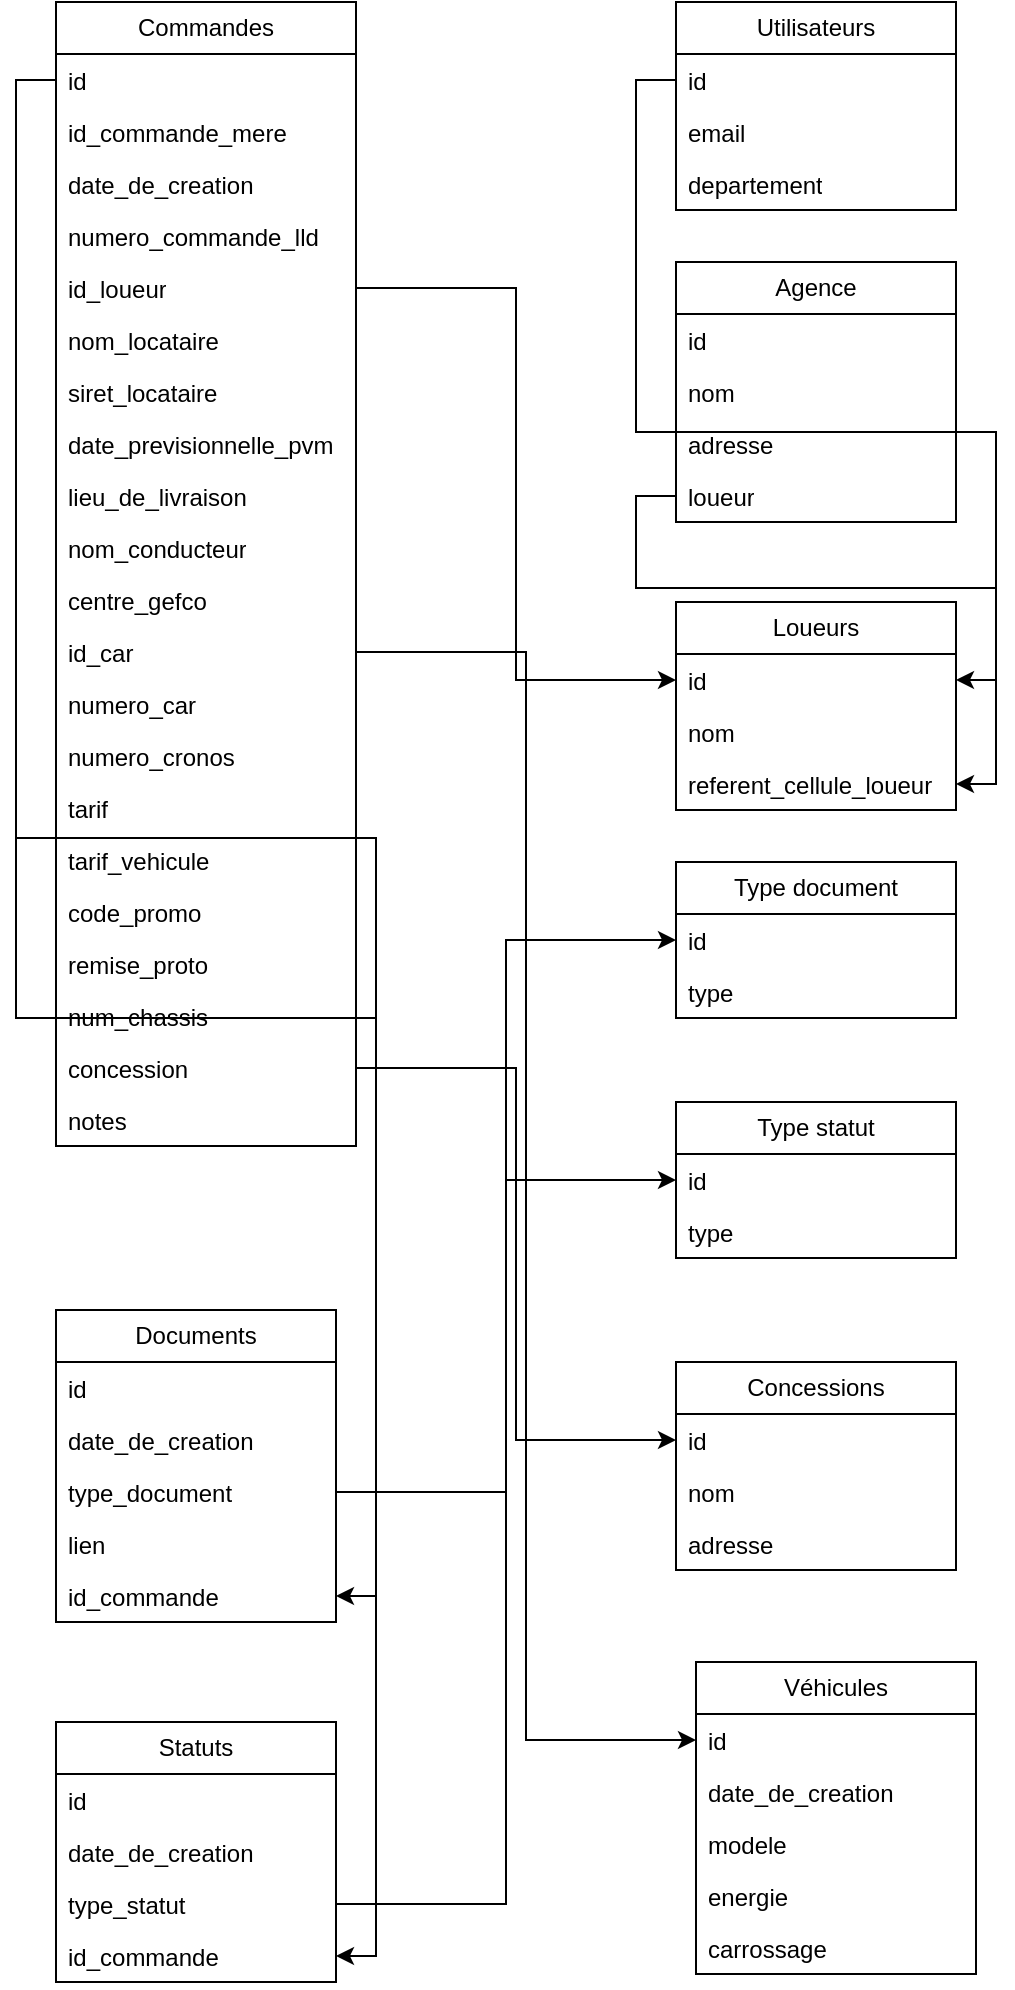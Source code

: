 <mxfile version="22.1.18" type="github">
  <diagram name="Page-1" id="jkWLAFzWvuRsSDfav_4S">
    <mxGraphModel dx="1750" dy="928" grid="1" gridSize="10" guides="1" tooltips="1" connect="1" arrows="1" fold="1" page="1" pageScale="1" pageWidth="827" pageHeight="1169" math="0" shadow="0">
      <root>
        <mxCell id="0" />
        <mxCell id="1" parent="0" />
        <mxCell id="tUUHWinZb-X6cQIz8bQ4-129" value="Commandes" style="swimlane;fontStyle=0;childLayout=stackLayout;horizontal=1;startSize=26;fillColor=none;horizontalStack=0;resizeParent=1;resizeParentMax=0;resizeLast=0;collapsible=1;marginBottom=0;whiteSpace=wrap;html=1;" vertex="1" parent="1">
          <mxGeometry x="40" y="10" width="150" height="572" as="geometry" />
        </mxCell>
        <mxCell id="tUUHWinZb-X6cQIz8bQ4-130" value="id" style="text;strokeColor=none;fillColor=none;align=left;verticalAlign=top;spacingLeft=4;spacingRight=4;overflow=hidden;rotatable=0;points=[[0,0.5],[1,0.5]];portConstraint=eastwest;whiteSpace=wrap;html=1;" vertex="1" parent="tUUHWinZb-X6cQIz8bQ4-129">
          <mxGeometry y="26" width="150" height="26" as="geometry" />
        </mxCell>
        <mxCell id="tUUHWinZb-X6cQIz8bQ4-190" value="id_commande_mere" style="text;strokeColor=none;fillColor=none;align=left;verticalAlign=top;spacingLeft=4;spacingRight=4;overflow=hidden;rotatable=0;points=[[0,0.5],[1,0.5]];portConstraint=eastwest;whiteSpace=wrap;html=1;" vertex="1" parent="tUUHWinZb-X6cQIz8bQ4-129">
          <mxGeometry y="52" width="150" height="26" as="geometry" />
        </mxCell>
        <mxCell id="tUUHWinZb-X6cQIz8bQ4-131" value="date_de_creation" style="text;strokeColor=none;fillColor=none;align=left;verticalAlign=top;spacingLeft=4;spacingRight=4;overflow=hidden;rotatable=0;points=[[0,0.5],[1,0.5]];portConstraint=eastwest;whiteSpace=wrap;html=1;" vertex="1" parent="tUUHWinZb-X6cQIz8bQ4-129">
          <mxGeometry y="78" width="150" height="26" as="geometry" />
        </mxCell>
        <mxCell id="tUUHWinZb-X6cQIz8bQ4-132" value="numero_commande_lld" style="text;strokeColor=none;fillColor=none;align=left;verticalAlign=top;spacingLeft=4;spacingRight=4;overflow=hidden;rotatable=0;points=[[0,0.5],[1,0.5]];portConstraint=eastwest;whiteSpace=wrap;html=1;" vertex="1" parent="tUUHWinZb-X6cQIz8bQ4-129">
          <mxGeometry y="104" width="150" height="26" as="geometry" />
        </mxCell>
        <mxCell id="tUUHWinZb-X6cQIz8bQ4-170" value="id_loueur" style="text;strokeColor=none;fillColor=none;align=left;verticalAlign=top;spacingLeft=4;spacingRight=4;overflow=hidden;rotatable=0;points=[[0,0.5],[1,0.5]];portConstraint=eastwest;whiteSpace=wrap;html=1;" vertex="1" parent="tUUHWinZb-X6cQIz8bQ4-129">
          <mxGeometry y="130" width="150" height="26" as="geometry" />
        </mxCell>
        <mxCell id="tUUHWinZb-X6cQIz8bQ4-169" value="nom_locataire" style="text;strokeColor=none;fillColor=none;align=left;verticalAlign=top;spacingLeft=4;spacingRight=4;overflow=hidden;rotatable=0;points=[[0,0.5],[1,0.5]];portConstraint=eastwest;whiteSpace=wrap;html=1;" vertex="1" parent="tUUHWinZb-X6cQIz8bQ4-129">
          <mxGeometry y="156" width="150" height="26" as="geometry" />
        </mxCell>
        <mxCell id="tUUHWinZb-X6cQIz8bQ4-175" value="siret_locataire" style="text;strokeColor=none;fillColor=none;align=left;verticalAlign=top;spacingLeft=4;spacingRight=4;overflow=hidden;rotatable=0;points=[[0,0.5],[1,0.5]];portConstraint=eastwest;whiteSpace=wrap;html=1;" vertex="1" parent="tUUHWinZb-X6cQIz8bQ4-129">
          <mxGeometry y="182" width="150" height="26" as="geometry" />
        </mxCell>
        <mxCell id="tUUHWinZb-X6cQIz8bQ4-168" value="date_previsionnelle_pvm" style="text;strokeColor=none;fillColor=none;align=left;verticalAlign=top;spacingLeft=4;spacingRight=4;overflow=hidden;rotatable=0;points=[[0,0.5],[1,0.5]];portConstraint=eastwest;whiteSpace=wrap;html=1;" vertex="1" parent="tUUHWinZb-X6cQIz8bQ4-129">
          <mxGeometry y="208" width="150" height="26" as="geometry" />
        </mxCell>
        <mxCell id="tUUHWinZb-X6cQIz8bQ4-174" value="lieu_de_livraison" style="text;strokeColor=none;fillColor=none;align=left;verticalAlign=top;spacingLeft=4;spacingRight=4;overflow=hidden;rotatable=0;points=[[0,0.5],[1,0.5]];portConstraint=eastwest;whiteSpace=wrap;html=1;" vertex="1" parent="tUUHWinZb-X6cQIz8bQ4-129">
          <mxGeometry y="234" width="150" height="26" as="geometry" />
        </mxCell>
        <mxCell id="tUUHWinZb-X6cQIz8bQ4-172" value="nom_conducteur" style="text;strokeColor=none;fillColor=none;align=left;verticalAlign=top;spacingLeft=4;spacingRight=4;overflow=hidden;rotatable=0;points=[[0,0.5],[1,0.5]];portConstraint=eastwest;whiteSpace=wrap;html=1;" vertex="1" parent="tUUHWinZb-X6cQIz8bQ4-129">
          <mxGeometry y="260" width="150" height="26" as="geometry" />
        </mxCell>
        <mxCell id="tUUHWinZb-X6cQIz8bQ4-183" value="centre_gefco" style="text;strokeColor=none;fillColor=none;align=left;verticalAlign=top;spacingLeft=4;spacingRight=4;overflow=hidden;rotatable=0;points=[[0,0.5],[1,0.5]];portConstraint=eastwest;whiteSpace=wrap;html=1;" vertex="1" parent="tUUHWinZb-X6cQIz8bQ4-129">
          <mxGeometry y="286" width="150" height="26" as="geometry" />
        </mxCell>
        <mxCell id="tUUHWinZb-X6cQIz8bQ4-182" value="id_car" style="text;strokeColor=none;fillColor=none;align=left;verticalAlign=top;spacingLeft=4;spacingRight=4;overflow=hidden;rotatable=0;points=[[0,0.5],[1,0.5]];portConstraint=eastwest;whiteSpace=wrap;html=1;" vertex="1" parent="tUUHWinZb-X6cQIz8bQ4-129">
          <mxGeometry y="312" width="150" height="26" as="geometry" />
        </mxCell>
        <mxCell id="tUUHWinZb-X6cQIz8bQ4-196" value="numero_car" style="text;strokeColor=none;fillColor=none;align=left;verticalAlign=top;spacingLeft=4;spacingRight=4;overflow=hidden;rotatable=0;points=[[0,0.5],[1,0.5]];portConstraint=eastwest;whiteSpace=wrap;html=1;" vertex="1" parent="tUUHWinZb-X6cQIz8bQ4-129">
          <mxGeometry y="338" width="150" height="26" as="geometry" />
        </mxCell>
        <mxCell id="tUUHWinZb-X6cQIz8bQ4-184" value="numero_cronos" style="text;strokeColor=none;fillColor=none;align=left;verticalAlign=top;spacingLeft=4;spacingRight=4;overflow=hidden;rotatable=0;points=[[0,0.5],[1,0.5]];portConstraint=eastwest;whiteSpace=wrap;html=1;" vertex="1" parent="tUUHWinZb-X6cQIz8bQ4-129">
          <mxGeometry y="364" width="150" height="26" as="geometry" />
        </mxCell>
        <mxCell id="tUUHWinZb-X6cQIz8bQ4-181" value="tarif" style="text;strokeColor=none;fillColor=none;align=left;verticalAlign=top;spacingLeft=4;spacingRight=4;overflow=hidden;rotatable=0;points=[[0,0.5],[1,0.5]];portConstraint=eastwest;whiteSpace=wrap;html=1;" vertex="1" parent="tUUHWinZb-X6cQIz8bQ4-129">
          <mxGeometry y="390" width="150" height="26" as="geometry" />
        </mxCell>
        <mxCell id="tUUHWinZb-X6cQIz8bQ4-180" value="tarif_vehicule" style="text;strokeColor=none;fillColor=none;align=left;verticalAlign=top;spacingLeft=4;spacingRight=4;overflow=hidden;rotatable=0;points=[[0,0.5],[1,0.5]];portConstraint=eastwest;whiteSpace=wrap;html=1;" vertex="1" parent="tUUHWinZb-X6cQIz8bQ4-129">
          <mxGeometry y="416" width="150" height="26" as="geometry" />
        </mxCell>
        <mxCell id="tUUHWinZb-X6cQIz8bQ4-179" value="code_promo" style="text;strokeColor=none;fillColor=none;align=left;verticalAlign=top;spacingLeft=4;spacingRight=4;overflow=hidden;rotatable=0;points=[[0,0.5],[1,0.5]];portConstraint=eastwest;whiteSpace=wrap;html=1;" vertex="1" parent="tUUHWinZb-X6cQIz8bQ4-129">
          <mxGeometry y="442" width="150" height="26" as="geometry" />
        </mxCell>
        <mxCell id="tUUHWinZb-X6cQIz8bQ4-178" value="remise_proto" style="text;strokeColor=none;fillColor=none;align=left;verticalAlign=top;spacingLeft=4;spacingRight=4;overflow=hidden;rotatable=0;points=[[0,0.5],[1,0.5]];portConstraint=eastwest;whiteSpace=wrap;html=1;" vertex="1" parent="tUUHWinZb-X6cQIz8bQ4-129">
          <mxGeometry y="468" width="150" height="26" as="geometry" />
        </mxCell>
        <mxCell id="tUUHWinZb-X6cQIz8bQ4-177" value="num_chassis" style="text;strokeColor=none;fillColor=none;align=left;verticalAlign=top;spacingLeft=4;spacingRight=4;overflow=hidden;rotatable=0;points=[[0,0.5],[1,0.5]];portConstraint=eastwest;whiteSpace=wrap;html=1;" vertex="1" parent="tUUHWinZb-X6cQIz8bQ4-129">
          <mxGeometry y="494" width="150" height="26" as="geometry" />
        </mxCell>
        <mxCell id="tUUHWinZb-X6cQIz8bQ4-191" value="concession" style="text;strokeColor=none;fillColor=none;align=left;verticalAlign=top;spacingLeft=4;spacingRight=4;overflow=hidden;rotatable=0;points=[[0,0.5],[1,0.5]];portConstraint=eastwest;whiteSpace=wrap;html=1;" vertex="1" parent="tUUHWinZb-X6cQIz8bQ4-129">
          <mxGeometry y="520" width="150" height="26" as="geometry" />
        </mxCell>
        <mxCell id="tUUHWinZb-X6cQIz8bQ4-176" value="notes" style="text;strokeColor=none;fillColor=none;align=left;verticalAlign=top;spacingLeft=4;spacingRight=4;overflow=hidden;rotatable=0;points=[[0,0.5],[1,0.5]];portConstraint=eastwest;whiteSpace=wrap;html=1;" vertex="1" parent="tUUHWinZb-X6cQIz8bQ4-129">
          <mxGeometry y="546" width="150" height="26" as="geometry" />
        </mxCell>
        <mxCell id="tUUHWinZb-X6cQIz8bQ4-133" value="Utilisateurs" style="swimlane;fontStyle=0;childLayout=stackLayout;horizontal=1;startSize=26;fillColor=none;horizontalStack=0;resizeParent=1;resizeParentMax=0;resizeLast=0;collapsible=1;marginBottom=0;whiteSpace=wrap;html=1;" vertex="1" parent="1">
          <mxGeometry x="350" y="10" width="140" height="104" as="geometry" />
        </mxCell>
        <mxCell id="tUUHWinZb-X6cQIz8bQ4-134" value="id" style="text;strokeColor=none;fillColor=none;align=left;verticalAlign=top;spacingLeft=4;spacingRight=4;overflow=hidden;rotatable=0;points=[[0,0.5],[1,0.5]];portConstraint=eastwest;whiteSpace=wrap;html=1;" vertex="1" parent="tUUHWinZb-X6cQIz8bQ4-133">
          <mxGeometry y="26" width="140" height="26" as="geometry" />
        </mxCell>
        <mxCell id="tUUHWinZb-X6cQIz8bQ4-135" value="email" style="text;strokeColor=none;fillColor=none;align=left;verticalAlign=top;spacingLeft=4;spacingRight=4;overflow=hidden;rotatable=0;points=[[0,0.5],[1,0.5]];portConstraint=eastwest;whiteSpace=wrap;html=1;" vertex="1" parent="tUUHWinZb-X6cQIz8bQ4-133">
          <mxGeometry y="52" width="140" height="26" as="geometry" />
        </mxCell>
        <mxCell id="tUUHWinZb-X6cQIz8bQ4-136" value="departement" style="text;strokeColor=none;fillColor=none;align=left;verticalAlign=top;spacingLeft=4;spacingRight=4;overflow=hidden;rotatable=0;points=[[0,0.5],[1,0.5]];portConstraint=eastwest;whiteSpace=wrap;html=1;" vertex="1" parent="tUUHWinZb-X6cQIz8bQ4-133">
          <mxGeometry y="78" width="140" height="26" as="geometry" />
        </mxCell>
        <mxCell id="tUUHWinZb-X6cQIz8bQ4-137" value="Loueurs" style="swimlane;fontStyle=0;childLayout=stackLayout;horizontal=1;startSize=26;fillColor=none;horizontalStack=0;resizeParent=1;resizeParentMax=0;resizeLast=0;collapsible=1;marginBottom=0;whiteSpace=wrap;html=1;" vertex="1" parent="1">
          <mxGeometry x="350" y="310" width="140" height="104" as="geometry" />
        </mxCell>
        <mxCell id="tUUHWinZb-X6cQIz8bQ4-138" value="id" style="text;strokeColor=none;fillColor=none;align=left;verticalAlign=top;spacingLeft=4;spacingRight=4;overflow=hidden;rotatable=0;points=[[0,0.5],[1,0.5]];portConstraint=eastwest;whiteSpace=wrap;html=1;" vertex="1" parent="tUUHWinZb-X6cQIz8bQ4-137">
          <mxGeometry y="26" width="140" height="26" as="geometry" />
        </mxCell>
        <mxCell id="tUUHWinZb-X6cQIz8bQ4-139" value="nom" style="text;strokeColor=none;fillColor=none;align=left;verticalAlign=top;spacingLeft=4;spacingRight=4;overflow=hidden;rotatable=0;points=[[0,0.5],[1,0.5]];portConstraint=eastwest;whiteSpace=wrap;html=1;" vertex="1" parent="tUUHWinZb-X6cQIz8bQ4-137">
          <mxGeometry y="52" width="140" height="26" as="geometry" />
        </mxCell>
        <mxCell id="tUUHWinZb-X6cQIz8bQ4-209" value="referent_cellule_loueur" style="text;strokeColor=none;fillColor=none;align=left;verticalAlign=top;spacingLeft=4;spacingRight=4;overflow=hidden;rotatable=0;points=[[0,0.5],[1,0.5]];portConstraint=eastwest;whiteSpace=wrap;html=1;" vertex="1" parent="tUUHWinZb-X6cQIz8bQ4-137">
          <mxGeometry y="78" width="140" height="26" as="geometry" />
        </mxCell>
        <mxCell id="tUUHWinZb-X6cQIz8bQ4-141" value="Agence" style="swimlane;fontStyle=0;childLayout=stackLayout;horizontal=1;startSize=26;fillColor=none;horizontalStack=0;resizeParent=1;resizeParentMax=0;resizeLast=0;collapsible=1;marginBottom=0;whiteSpace=wrap;html=1;" vertex="1" parent="1">
          <mxGeometry x="350" y="140" width="140" height="130" as="geometry" />
        </mxCell>
        <mxCell id="tUUHWinZb-X6cQIz8bQ4-142" value="id" style="text;strokeColor=none;fillColor=none;align=left;verticalAlign=top;spacingLeft=4;spacingRight=4;overflow=hidden;rotatable=0;points=[[0,0.5],[1,0.5]];portConstraint=eastwest;whiteSpace=wrap;html=1;" vertex="1" parent="tUUHWinZb-X6cQIz8bQ4-141">
          <mxGeometry y="26" width="140" height="26" as="geometry" />
        </mxCell>
        <mxCell id="tUUHWinZb-X6cQIz8bQ4-143" value="nom" style="text;strokeColor=none;fillColor=none;align=left;verticalAlign=top;spacingLeft=4;spacingRight=4;overflow=hidden;rotatable=0;points=[[0,0.5],[1,0.5]];portConstraint=eastwest;whiteSpace=wrap;html=1;" vertex="1" parent="tUUHWinZb-X6cQIz8bQ4-141">
          <mxGeometry y="52" width="140" height="26" as="geometry" />
        </mxCell>
        <mxCell id="tUUHWinZb-X6cQIz8bQ4-144" value="adresse" style="text;strokeColor=none;fillColor=none;align=left;verticalAlign=top;spacingLeft=4;spacingRight=4;overflow=hidden;rotatable=0;points=[[0,0.5],[1,0.5]];portConstraint=eastwest;whiteSpace=wrap;html=1;" vertex="1" parent="tUUHWinZb-X6cQIz8bQ4-141">
          <mxGeometry y="78" width="140" height="26" as="geometry" />
        </mxCell>
        <mxCell id="tUUHWinZb-X6cQIz8bQ4-186" value="loueur" style="text;strokeColor=none;fillColor=none;align=left;verticalAlign=top;spacingLeft=4;spacingRight=4;overflow=hidden;rotatable=0;points=[[0,0.5],[1,0.5]];portConstraint=eastwest;whiteSpace=wrap;html=1;" vertex="1" parent="tUUHWinZb-X6cQIz8bQ4-141">
          <mxGeometry y="104" width="140" height="26" as="geometry" />
        </mxCell>
        <mxCell id="tUUHWinZb-X6cQIz8bQ4-145" value="Type statut" style="swimlane;fontStyle=0;childLayout=stackLayout;horizontal=1;startSize=26;fillColor=none;horizontalStack=0;resizeParent=1;resizeParentMax=0;resizeLast=0;collapsible=1;marginBottom=0;whiteSpace=wrap;html=1;" vertex="1" parent="1">
          <mxGeometry x="350" y="560" width="140" height="78" as="geometry" />
        </mxCell>
        <mxCell id="tUUHWinZb-X6cQIz8bQ4-146" value="id" style="text;strokeColor=none;fillColor=none;align=left;verticalAlign=top;spacingLeft=4;spacingRight=4;overflow=hidden;rotatable=0;points=[[0,0.5],[1,0.5]];portConstraint=eastwest;whiteSpace=wrap;html=1;" vertex="1" parent="tUUHWinZb-X6cQIz8bQ4-145">
          <mxGeometry y="26" width="140" height="26" as="geometry" />
        </mxCell>
        <mxCell id="tUUHWinZb-X6cQIz8bQ4-147" value="type" style="text;strokeColor=none;fillColor=none;align=left;verticalAlign=top;spacingLeft=4;spacingRight=4;overflow=hidden;rotatable=0;points=[[0,0.5],[1,0.5]];portConstraint=eastwest;whiteSpace=wrap;html=1;" vertex="1" parent="tUUHWinZb-X6cQIz8bQ4-145">
          <mxGeometry y="52" width="140" height="26" as="geometry" />
        </mxCell>
        <mxCell id="tUUHWinZb-X6cQIz8bQ4-150" value="Statuts" style="swimlane;fontStyle=0;childLayout=stackLayout;horizontal=1;startSize=26;fillColor=none;horizontalStack=0;resizeParent=1;resizeParentMax=0;resizeLast=0;collapsible=1;marginBottom=0;whiteSpace=wrap;html=1;" vertex="1" parent="1">
          <mxGeometry x="40" y="870" width="140" height="130" as="geometry" />
        </mxCell>
        <mxCell id="tUUHWinZb-X6cQIz8bQ4-151" value="id" style="text;strokeColor=none;fillColor=none;align=left;verticalAlign=top;spacingLeft=4;spacingRight=4;overflow=hidden;rotatable=0;points=[[0,0.5],[1,0.5]];portConstraint=eastwest;whiteSpace=wrap;html=1;" vertex="1" parent="tUUHWinZb-X6cQIz8bQ4-150">
          <mxGeometry y="26" width="140" height="26" as="geometry" />
        </mxCell>
        <mxCell id="tUUHWinZb-X6cQIz8bQ4-187" value="date_de_creation" style="text;strokeColor=none;fillColor=none;align=left;verticalAlign=top;spacingLeft=4;spacingRight=4;overflow=hidden;rotatable=0;points=[[0,0.5],[1,0.5]];portConstraint=eastwest;whiteSpace=wrap;html=1;" vertex="1" parent="tUUHWinZb-X6cQIz8bQ4-150">
          <mxGeometry y="52" width="140" height="26" as="geometry" />
        </mxCell>
        <mxCell id="tUUHWinZb-X6cQIz8bQ4-152" value="type_statut" style="text;strokeColor=none;fillColor=none;align=left;verticalAlign=top;spacingLeft=4;spacingRight=4;overflow=hidden;rotatable=0;points=[[0,0.5],[1,0.5]];portConstraint=eastwest;whiteSpace=wrap;html=1;" vertex="1" parent="tUUHWinZb-X6cQIz8bQ4-150">
          <mxGeometry y="78" width="140" height="26" as="geometry" />
        </mxCell>
        <mxCell id="tUUHWinZb-X6cQIz8bQ4-153" value="id_commande" style="text;strokeColor=none;fillColor=none;align=left;verticalAlign=top;spacingLeft=4;spacingRight=4;overflow=hidden;rotatable=0;points=[[0,0.5],[1,0.5]];portConstraint=eastwest;whiteSpace=wrap;html=1;" vertex="1" parent="tUUHWinZb-X6cQIz8bQ4-150">
          <mxGeometry y="104" width="140" height="26" as="geometry" />
        </mxCell>
        <mxCell id="tUUHWinZb-X6cQIz8bQ4-154" value="Documents" style="swimlane;fontStyle=0;childLayout=stackLayout;horizontal=1;startSize=26;fillColor=none;horizontalStack=0;resizeParent=1;resizeParentMax=0;resizeLast=0;collapsible=1;marginBottom=0;whiteSpace=wrap;html=1;" vertex="1" parent="1">
          <mxGeometry x="40" y="664" width="140" height="156" as="geometry" />
        </mxCell>
        <mxCell id="tUUHWinZb-X6cQIz8bQ4-155" value="id" style="text;strokeColor=none;fillColor=none;align=left;verticalAlign=top;spacingLeft=4;spacingRight=4;overflow=hidden;rotatable=0;points=[[0,0.5],[1,0.5]];portConstraint=eastwest;whiteSpace=wrap;html=1;" vertex="1" parent="tUUHWinZb-X6cQIz8bQ4-154">
          <mxGeometry y="26" width="140" height="26" as="geometry" />
        </mxCell>
        <mxCell id="tUUHWinZb-X6cQIz8bQ4-156" value="date_de_creation" style="text;strokeColor=none;fillColor=none;align=left;verticalAlign=top;spacingLeft=4;spacingRight=4;overflow=hidden;rotatable=0;points=[[0,0.5],[1,0.5]];portConstraint=eastwest;whiteSpace=wrap;html=1;" vertex="1" parent="tUUHWinZb-X6cQIz8bQ4-154">
          <mxGeometry y="52" width="140" height="26" as="geometry" />
        </mxCell>
        <mxCell id="tUUHWinZb-X6cQIz8bQ4-157" value="type_document" style="text;strokeColor=none;fillColor=none;align=left;verticalAlign=top;spacingLeft=4;spacingRight=4;overflow=hidden;rotatable=0;points=[[0,0.5],[1,0.5]];portConstraint=eastwest;whiteSpace=wrap;html=1;" vertex="1" parent="tUUHWinZb-X6cQIz8bQ4-154">
          <mxGeometry y="78" width="140" height="26" as="geometry" />
        </mxCell>
        <mxCell id="tUUHWinZb-X6cQIz8bQ4-188" value="lien" style="text;strokeColor=none;fillColor=none;align=left;verticalAlign=top;spacingLeft=4;spacingRight=4;overflow=hidden;rotatable=0;points=[[0,0.5],[1,0.5]];portConstraint=eastwest;whiteSpace=wrap;html=1;" vertex="1" parent="tUUHWinZb-X6cQIz8bQ4-154">
          <mxGeometry y="104" width="140" height="26" as="geometry" />
        </mxCell>
        <mxCell id="tUUHWinZb-X6cQIz8bQ4-189" value="id_commande" style="text;strokeColor=none;fillColor=none;align=left;verticalAlign=top;spacingLeft=4;spacingRight=4;overflow=hidden;rotatable=0;points=[[0,0.5],[1,0.5]];portConstraint=eastwest;whiteSpace=wrap;html=1;" vertex="1" parent="tUUHWinZb-X6cQIz8bQ4-154">
          <mxGeometry y="130" width="140" height="26" as="geometry" />
        </mxCell>
        <mxCell id="tUUHWinZb-X6cQIz8bQ4-158" value="Concessions" style="swimlane;fontStyle=0;childLayout=stackLayout;horizontal=1;startSize=26;fillColor=none;horizontalStack=0;resizeParent=1;resizeParentMax=0;resizeLast=0;collapsible=1;marginBottom=0;whiteSpace=wrap;html=1;" vertex="1" parent="1">
          <mxGeometry x="350" y="690" width="140" height="104" as="geometry" />
        </mxCell>
        <mxCell id="tUUHWinZb-X6cQIz8bQ4-159" value="id" style="text;strokeColor=none;fillColor=none;align=left;verticalAlign=top;spacingLeft=4;spacingRight=4;overflow=hidden;rotatable=0;points=[[0,0.5],[1,0.5]];portConstraint=eastwest;whiteSpace=wrap;html=1;" vertex="1" parent="tUUHWinZb-X6cQIz8bQ4-158">
          <mxGeometry y="26" width="140" height="26" as="geometry" />
        </mxCell>
        <mxCell id="tUUHWinZb-X6cQIz8bQ4-160" value="nom" style="text;strokeColor=none;fillColor=none;align=left;verticalAlign=top;spacingLeft=4;spacingRight=4;overflow=hidden;rotatable=0;points=[[0,0.5],[1,0.5]];portConstraint=eastwest;whiteSpace=wrap;html=1;" vertex="1" parent="tUUHWinZb-X6cQIz8bQ4-158">
          <mxGeometry y="52" width="140" height="26" as="geometry" />
        </mxCell>
        <mxCell id="tUUHWinZb-X6cQIz8bQ4-161" value="adresse" style="text;strokeColor=none;fillColor=none;align=left;verticalAlign=top;spacingLeft=4;spacingRight=4;overflow=hidden;rotatable=0;points=[[0,0.5],[1,0.5]];portConstraint=eastwest;whiteSpace=wrap;html=1;" vertex="1" parent="tUUHWinZb-X6cQIz8bQ4-158">
          <mxGeometry y="78" width="140" height="26" as="geometry" />
        </mxCell>
        <mxCell id="tUUHWinZb-X6cQIz8bQ4-162" value="Type document" style="swimlane;fontStyle=0;childLayout=stackLayout;horizontal=1;startSize=26;fillColor=none;horizontalStack=0;resizeParent=1;resizeParentMax=0;resizeLast=0;collapsible=1;marginBottom=0;whiteSpace=wrap;html=1;" vertex="1" parent="1">
          <mxGeometry x="350" y="440" width="140" height="78" as="geometry" />
        </mxCell>
        <mxCell id="tUUHWinZb-X6cQIz8bQ4-163" value="id" style="text;strokeColor=none;fillColor=none;align=left;verticalAlign=top;spacingLeft=4;spacingRight=4;overflow=hidden;rotatable=0;points=[[0,0.5],[1,0.5]];portConstraint=eastwest;whiteSpace=wrap;html=1;" vertex="1" parent="tUUHWinZb-X6cQIz8bQ4-162">
          <mxGeometry y="26" width="140" height="26" as="geometry" />
        </mxCell>
        <mxCell id="tUUHWinZb-X6cQIz8bQ4-164" value="type" style="text;strokeColor=none;fillColor=none;align=left;verticalAlign=top;spacingLeft=4;spacingRight=4;overflow=hidden;rotatable=0;points=[[0,0.5],[1,0.5]];portConstraint=eastwest;whiteSpace=wrap;html=1;" vertex="1" parent="tUUHWinZb-X6cQIz8bQ4-162">
          <mxGeometry y="52" width="140" height="26" as="geometry" />
        </mxCell>
        <mxCell id="tUUHWinZb-X6cQIz8bQ4-192" value="Véhicules" style="swimlane;fontStyle=0;childLayout=stackLayout;horizontal=1;startSize=26;fillColor=none;horizontalStack=0;resizeParent=1;resizeParentMax=0;resizeLast=0;collapsible=1;marginBottom=0;whiteSpace=wrap;html=1;" vertex="1" parent="1">
          <mxGeometry x="360" y="840" width="140" height="156" as="geometry" />
        </mxCell>
        <mxCell id="tUUHWinZb-X6cQIz8bQ4-193" value="id" style="text;strokeColor=none;fillColor=none;align=left;verticalAlign=top;spacingLeft=4;spacingRight=4;overflow=hidden;rotatable=0;points=[[0,0.5],[1,0.5]];portConstraint=eastwest;whiteSpace=wrap;html=1;" vertex="1" parent="tUUHWinZb-X6cQIz8bQ4-192">
          <mxGeometry y="26" width="140" height="26" as="geometry" />
        </mxCell>
        <mxCell id="tUUHWinZb-X6cQIz8bQ4-194" value="date_de_creation" style="text;strokeColor=none;fillColor=none;align=left;verticalAlign=top;spacingLeft=4;spacingRight=4;overflow=hidden;rotatable=0;points=[[0,0.5],[1,0.5]];portConstraint=eastwest;whiteSpace=wrap;html=1;" vertex="1" parent="tUUHWinZb-X6cQIz8bQ4-192">
          <mxGeometry y="52" width="140" height="26" as="geometry" />
        </mxCell>
        <mxCell id="tUUHWinZb-X6cQIz8bQ4-195" value="modele" style="text;strokeColor=none;fillColor=none;align=left;verticalAlign=top;spacingLeft=4;spacingRight=4;overflow=hidden;rotatable=0;points=[[0,0.5],[1,0.5]];portConstraint=eastwest;whiteSpace=wrap;html=1;" vertex="1" parent="tUUHWinZb-X6cQIz8bQ4-192">
          <mxGeometry y="78" width="140" height="26" as="geometry" />
        </mxCell>
        <mxCell id="tUUHWinZb-X6cQIz8bQ4-198" value="energie" style="text;strokeColor=none;fillColor=none;align=left;verticalAlign=top;spacingLeft=4;spacingRight=4;overflow=hidden;rotatable=0;points=[[0,0.5],[1,0.5]];portConstraint=eastwest;whiteSpace=wrap;html=1;" vertex="1" parent="tUUHWinZb-X6cQIz8bQ4-192">
          <mxGeometry y="104" width="140" height="26" as="geometry" />
        </mxCell>
        <mxCell id="tUUHWinZb-X6cQIz8bQ4-197" value="carrossage" style="text;strokeColor=none;fillColor=none;align=left;verticalAlign=top;spacingLeft=4;spacingRight=4;overflow=hidden;rotatable=0;points=[[0,0.5],[1,0.5]];portConstraint=eastwest;whiteSpace=wrap;html=1;" vertex="1" parent="tUUHWinZb-X6cQIz8bQ4-192">
          <mxGeometry y="130" width="140" height="26" as="geometry" />
        </mxCell>
        <mxCell id="tUUHWinZb-X6cQIz8bQ4-202" style="edgeStyle=orthogonalEdgeStyle;rounded=0;orthogonalLoop=1;jettySize=auto;html=1;entryX=0;entryY=0.5;entryDx=0;entryDy=0;" edge="1" parent="1" source="tUUHWinZb-X6cQIz8bQ4-182" target="tUUHWinZb-X6cQIz8bQ4-193">
          <mxGeometry relative="1" as="geometry" />
        </mxCell>
        <mxCell id="tUUHWinZb-X6cQIz8bQ4-203" style="edgeStyle=orthogonalEdgeStyle;rounded=0;orthogonalLoop=1;jettySize=auto;html=1;entryX=0;entryY=0.5;entryDx=0;entryDy=0;" edge="1" parent="1" source="tUUHWinZb-X6cQIz8bQ4-157" target="tUUHWinZb-X6cQIz8bQ4-163">
          <mxGeometry relative="1" as="geometry" />
        </mxCell>
        <mxCell id="tUUHWinZb-X6cQIz8bQ4-204" style="edgeStyle=orthogonalEdgeStyle;rounded=0;orthogonalLoop=1;jettySize=auto;html=1;" edge="1" parent="1" source="tUUHWinZb-X6cQIz8bQ4-130" target="tUUHWinZb-X6cQIz8bQ4-189">
          <mxGeometry relative="1" as="geometry" />
        </mxCell>
        <mxCell id="tUUHWinZb-X6cQIz8bQ4-207" style="edgeStyle=orthogonalEdgeStyle;rounded=0;orthogonalLoop=1;jettySize=auto;html=1;entryX=0;entryY=0.5;entryDx=0;entryDy=0;" edge="1" parent="1" source="tUUHWinZb-X6cQIz8bQ4-152" target="tUUHWinZb-X6cQIz8bQ4-146">
          <mxGeometry relative="1" as="geometry" />
        </mxCell>
        <mxCell id="tUUHWinZb-X6cQIz8bQ4-208" style="edgeStyle=orthogonalEdgeStyle;rounded=0;orthogonalLoop=1;jettySize=auto;html=1;" edge="1" parent="1" source="tUUHWinZb-X6cQIz8bQ4-130" target="tUUHWinZb-X6cQIz8bQ4-153">
          <mxGeometry relative="1" as="geometry" />
        </mxCell>
        <mxCell id="tUUHWinZb-X6cQIz8bQ4-210" style="edgeStyle=orthogonalEdgeStyle;rounded=0;orthogonalLoop=1;jettySize=auto;html=1;entryX=1;entryY=0.5;entryDx=0;entryDy=0;" edge="1" parent="1" source="tUUHWinZb-X6cQIz8bQ4-134" target="tUUHWinZb-X6cQIz8bQ4-209">
          <mxGeometry relative="1" as="geometry" />
        </mxCell>
        <mxCell id="tUUHWinZb-X6cQIz8bQ4-211" style="edgeStyle=orthogonalEdgeStyle;rounded=0;orthogonalLoop=1;jettySize=auto;html=1;entryX=0;entryY=0.5;entryDx=0;entryDy=0;" edge="1" parent="1" source="tUUHWinZb-X6cQIz8bQ4-170" target="tUUHWinZb-X6cQIz8bQ4-138">
          <mxGeometry relative="1" as="geometry" />
        </mxCell>
        <mxCell id="tUUHWinZb-X6cQIz8bQ4-212" style="edgeStyle=orthogonalEdgeStyle;rounded=0;orthogonalLoop=1;jettySize=auto;html=1;" edge="1" parent="1" source="tUUHWinZb-X6cQIz8bQ4-186" target="tUUHWinZb-X6cQIz8bQ4-138">
          <mxGeometry relative="1" as="geometry" />
        </mxCell>
        <mxCell id="tUUHWinZb-X6cQIz8bQ4-213" style="edgeStyle=orthogonalEdgeStyle;rounded=0;orthogonalLoop=1;jettySize=auto;html=1;entryX=0;entryY=0.5;entryDx=0;entryDy=0;" edge="1" parent="1" source="tUUHWinZb-X6cQIz8bQ4-191" target="tUUHWinZb-X6cQIz8bQ4-159">
          <mxGeometry relative="1" as="geometry" />
        </mxCell>
      </root>
    </mxGraphModel>
  </diagram>
</mxfile>
